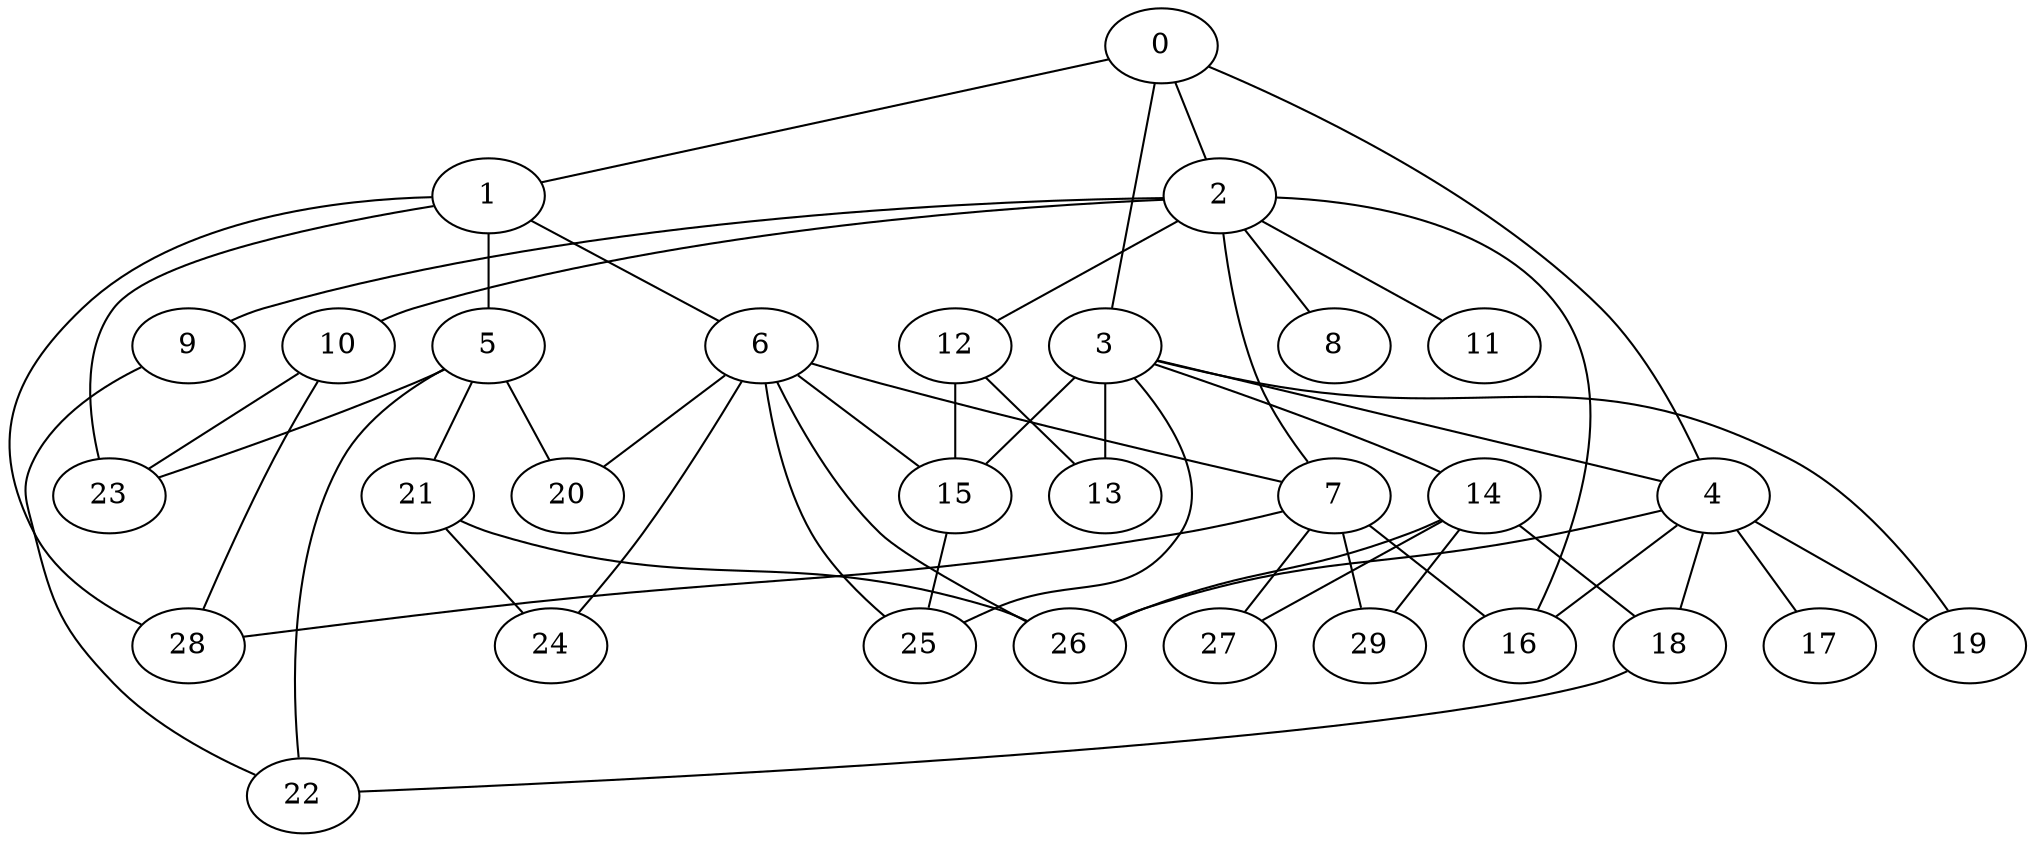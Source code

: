 
graph graphname {
    0 -- 1
0 -- 2
0 -- 3
0 -- 4
1 -- 5
1 -- 6
1 -- 23
1 -- 28
2 -- 7
2 -- 8
2 -- 9
2 -- 10
2 -- 11
2 -- 12
2 -- 16
3 -- 13
3 -- 14
3 -- 15
3 -- 25
3 -- 19
3 -- 4
4 -- 16
4 -- 18
4 -- 19
4 -- 17
4 -- 26
5 -- 20
5 -- 21
5 -- 22
5 -- 23
6 -- 24
6 -- 26
6 -- 25
6 -- 7
6 -- 15
6 -- 20
7 -- 27
7 -- 28
7 -- 29
7 -- 16
9 -- 22
10 -- 23
10 -- 28
12 -- 13
12 -- 15
14 -- 26
14 -- 18
14 -- 27
14 -- 29
15 -- 25
18 -- 22
21 -- 26
21 -- 24

}
